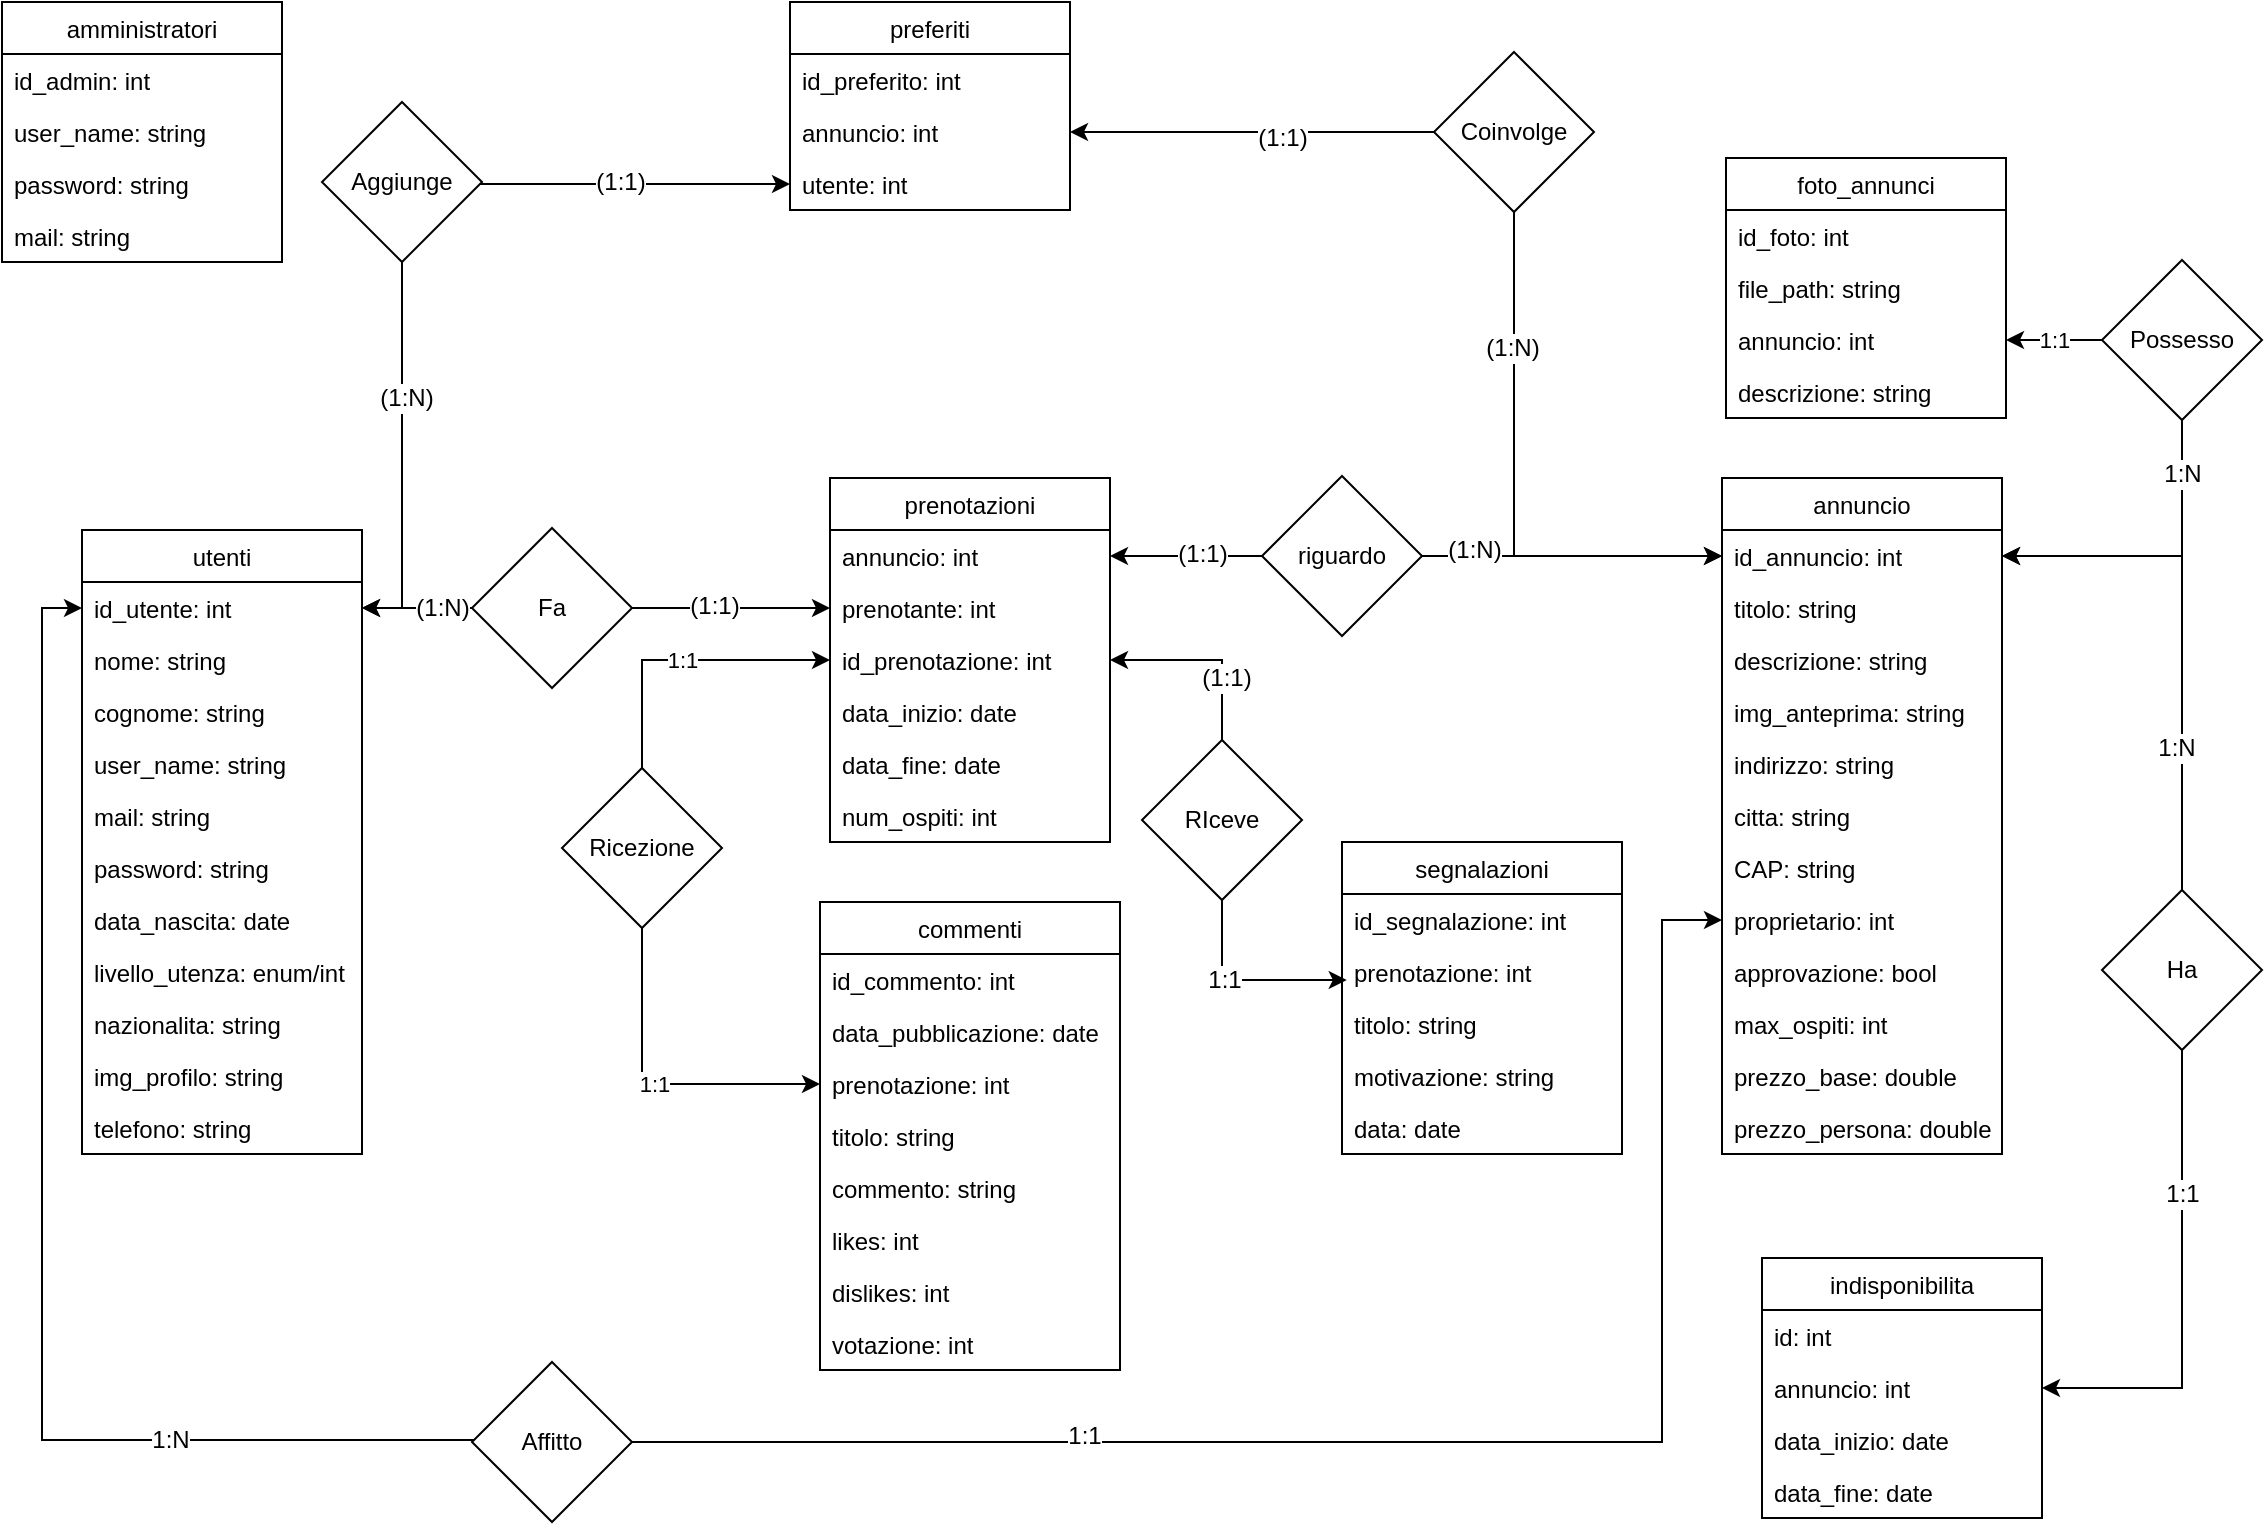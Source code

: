 <mxfile version="11.3.0" type="device" pages="1"><diagram id="mDB6iQZMyjF2fOwJsT1q" name="SchemaRelazionale"><mxGraphModel dx="1393" dy="1023" grid="1" gridSize="10" guides="1" tooltips="1" connect="1" arrows="1" fold="1" page="1" pageScale="1" pageWidth="1169" pageHeight="827" math="0" shadow="0"><root><mxCell id="0"/><mxCell id="1" parent="0"/><mxCell id="8aoSy08o6Rr9Tb-ps2_r-2" value="annuncio" style="swimlane;fontStyle=0;childLayout=stackLayout;horizontal=1;startSize=26;fillColor=none;horizontalStack=0;resizeParent=1;resizeParentMax=0;resizeLast=0;collapsible=1;marginBottom=0;" parent="1" vertex="1"><mxGeometry x="890" y="252" width="140" height="338" as="geometry"/></mxCell><mxCell id="8aoSy08o6Rr9Tb-ps2_r-3" value="id_annuncio: int" style="text;strokeColor=none;fillColor=none;align=left;verticalAlign=top;spacingLeft=4;spacingRight=4;overflow=hidden;rotatable=0;points=[[0,0.5],[1,0.5]];portConstraint=eastwest;" parent="8aoSy08o6Rr9Tb-ps2_r-2" vertex="1"><mxGeometry y="26" width="140" height="26" as="geometry"/></mxCell><mxCell id="8aoSy08o6Rr9Tb-ps2_r-4" value="titolo: string" style="text;strokeColor=none;fillColor=none;align=left;verticalAlign=top;spacingLeft=4;spacingRight=4;overflow=hidden;rotatable=0;points=[[0,0.5],[1,0.5]];portConstraint=eastwest;" parent="8aoSy08o6Rr9Tb-ps2_r-2" vertex="1"><mxGeometry y="52" width="140" height="26" as="geometry"/></mxCell><mxCell id="8aoSy08o6Rr9Tb-ps2_r-9" value="descrizione: string" style="text;strokeColor=none;fillColor=none;align=left;verticalAlign=top;spacingLeft=4;spacingRight=4;overflow=hidden;rotatable=0;points=[[0,0.5],[1,0.5]];portConstraint=eastwest;" parent="8aoSy08o6Rr9Tb-ps2_r-2" vertex="1"><mxGeometry y="78" width="140" height="26" as="geometry"/></mxCell><mxCell id="8aoSy08o6Rr9Tb-ps2_r-8" value="img_anteprima: string" style="text;strokeColor=none;fillColor=none;align=left;verticalAlign=top;spacingLeft=4;spacingRight=4;overflow=hidden;rotatable=0;points=[[0,0.5],[1,0.5]];portConstraint=eastwest;" parent="8aoSy08o6Rr9Tb-ps2_r-2" vertex="1"><mxGeometry y="104" width="140" height="26" as="geometry"/></mxCell><mxCell id="8aoSy08o6Rr9Tb-ps2_r-7" value="indirizzo: string" style="text;strokeColor=none;fillColor=none;align=left;verticalAlign=top;spacingLeft=4;spacingRight=4;overflow=hidden;rotatable=0;points=[[0,0.5],[1,0.5]];portConstraint=eastwest;" parent="8aoSy08o6Rr9Tb-ps2_r-2" vertex="1"><mxGeometry y="130" width="140" height="26" as="geometry"/></mxCell><mxCell id="8aoSy08o6Rr9Tb-ps2_r-10" value="citta: string" style="text;strokeColor=none;fillColor=none;align=left;verticalAlign=top;spacingLeft=4;spacingRight=4;overflow=hidden;rotatable=0;points=[[0,0.5],[1,0.5]];portConstraint=eastwest;" parent="8aoSy08o6Rr9Tb-ps2_r-2" vertex="1"><mxGeometry y="156" width="140" height="26" as="geometry"/></mxCell><mxCell id="8aoSy08o6Rr9Tb-ps2_r-11" value="CAP: string" style="text;strokeColor=none;fillColor=none;align=left;verticalAlign=top;spacingLeft=4;spacingRight=4;overflow=hidden;rotatable=0;points=[[0,0.5],[1,0.5]];portConstraint=eastwest;" parent="8aoSy08o6Rr9Tb-ps2_r-2" vertex="1"><mxGeometry y="182" width="140" height="26" as="geometry"/></mxCell><mxCell id="8aoSy08o6Rr9Tb-ps2_r-12" value="proprietario: int" style="text;strokeColor=none;fillColor=none;align=left;verticalAlign=top;spacingLeft=4;spacingRight=4;overflow=hidden;rotatable=0;points=[[0,0.5],[1,0.5]];portConstraint=eastwest;" parent="8aoSy08o6Rr9Tb-ps2_r-2" vertex="1"><mxGeometry y="208" width="140" height="26" as="geometry"/></mxCell><mxCell id="8aoSy08o6Rr9Tb-ps2_r-14" value="approvazione: bool" style="text;strokeColor=none;fillColor=none;align=left;verticalAlign=top;spacingLeft=4;spacingRight=4;overflow=hidden;rotatable=0;points=[[0,0.5],[1,0.5]];portConstraint=eastwest;" parent="8aoSy08o6Rr9Tb-ps2_r-2" vertex="1"><mxGeometry y="234" width="140" height="26" as="geometry"/></mxCell><mxCell id="8aoSy08o6Rr9Tb-ps2_r-90" value="max_ospiti: int" style="text;strokeColor=none;fillColor=none;align=left;verticalAlign=top;spacingLeft=4;spacingRight=4;overflow=hidden;rotatable=0;points=[[0,0.5],[1,0.5]];portConstraint=eastwest;" parent="8aoSy08o6Rr9Tb-ps2_r-2" vertex="1"><mxGeometry y="260" width="140" height="26" as="geometry"/></mxCell><mxCell id="8aoSy08o6Rr9Tb-ps2_r-91" value="prezzo_base: double" style="text;strokeColor=none;fillColor=none;align=left;verticalAlign=top;spacingLeft=4;spacingRight=4;overflow=hidden;rotatable=0;points=[[0,0.5],[1,0.5]];portConstraint=eastwest;" parent="8aoSy08o6Rr9Tb-ps2_r-2" vertex="1"><mxGeometry y="286" width="140" height="26" as="geometry"/></mxCell><mxCell id="8aoSy08o6Rr9Tb-ps2_r-5" value="prezzo_persona: double" style="text;strokeColor=none;fillColor=none;align=left;verticalAlign=top;spacingLeft=4;spacingRight=4;overflow=hidden;rotatable=0;points=[[0,0.5],[1,0.5]];portConstraint=eastwest;" parent="8aoSy08o6Rr9Tb-ps2_r-2" vertex="1"><mxGeometry y="312" width="140" height="26" as="geometry"/></mxCell><mxCell id="8aoSy08o6Rr9Tb-ps2_r-15" value="commenti" style="swimlane;fontStyle=0;childLayout=stackLayout;horizontal=1;startSize=26;fillColor=none;horizontalStack=0;resizeParent=1;resizeParentMax=0;resizeLast=0;collapsible=1;marginBottom=0;" parent="1" vertex="1"><mxGeometry x="439" y="464" width="150" height="234" as="geometry"/></mxCell><mxCell id="8aoSy08o6Rr9Tb-ps2_r-16" value="id_commento: int" style="text;strokeColor=none;fillColor=none;align=left;verticalAlign=top;spacingLeft=4;spacingRight=4;overflow=hidden;rotatable=0;points=[[0,0.5],[1,0.5]];portConstraint=eastwest;" parent="8aoSy08o6Rr9Tb-ps2_r-15" vertex="1"><mxGeometry y="26" width="150" height="26" as="geometry"/></mxCell><mxCell id="8aoSy08o6Rr9Tb-ps2_r-17" value="data_pubblicazione: date" style="text;strokeColor=none;fillColor=none;align=left;verticalAlign=top;spacingLeft=4;spacingRight=4;overflow=hidden;rotatable=0;points=[[0,0.5],[1,0.5]];portConstraint=eastwest;" parent="8aoSy08o6Rr9Tb-ps2_r-15" vertex="1"><mxGeometry y="52" width="150" height="26" as="geometry"/></mxCell><mxCell id="8aoSy08o6Rr9Tb-ps2_r-19" value="prenotazione: int" style="text;strokeColor=none;fillColor=none;align=left;verticalAlign=top;spacingLeft=4;spacingRight=4;overflow=hidden;rotatable=0;points=[[0,0.5],[1,0.5]];portConstraint=eastwest;" parent="8aoSy08o6Rr9Tb-ps2_r-15" vertex="1"><mxGeometry y="78" width="150" height="26" as="geometry"/></mxCell><mxCell id="8aoSy08o6Rr9Tb-ps2_r-20" value="titolo: string" style="text;strokeColor=none;fillColor=none;align=left;verticalAlign=top;spacingLeft=4;spacingRight=4;overflow=hidden;rotatable=0;points=[[0,0.5],[1,0.5]];portConstraint=eastwest;" parent="8aoSy08o6Rr9Tb-ps2_r-15" vertex="1"><mxGeometry y="104" width="150" height="26" as="geometry"/></mxCell><mxCell id="8aoSy08o6Rr9Tb-ps2_r-21" value="commento: string" style="text;strokeColor=none;fillColor=none;align=left;verticalAlign=top;spacingLeft=4;spacingRight=4;overflow=hidden;rotatable=0;points=[[0,0.5],[1,0.5]];portConstraint=eastwest;" parent="8aoSy08o6Rr9Tb-ps2_r-15" vertex="1"><mxGeometry y="130" width="150" height="26" as="geometry"/></mxCell><mxCell id="8aoSy08o6Rr9Tb-ps2_r-22" value="likes: int" style="text;strokeColor=none;fillColor=none;align=left;verticalAlign=top;spacingLeft=4;spacingRight=4;overflow=hidden;rotatable=0;points=[[0,0.5],[1,0.5]];portConstraint=eastwest;" parent="8aoSy08o6Rr9Tb-ps2_r-15" vertex="1"><mxGeometry y="156" width="150" height="26" as="geometry"/></mxCell><mxCell id="8aoSy08o6Rr9Tb-ps2_r-23" value="dislikes: int" style="text;strokeColor=none;fillColor=none;align=left;verticalAlign=top;spacingLeft=4;spacingRight=4;overflow=hidden;rotatable=0;points=[[0,0.5],[1,0.5]];portConstraint=eastwest;" parent="8aoSy08o6Rr9Tb-ps2_r-15" vertex="1"><mxGeometry y="182" width="150" height="26" as="geometry"/></mxCell><mxCell id="5TeNop_aK6tKviHsFSpA-15" value="votazione: int" style="text;strokeColor=none;fillColor=none;align=left;verticalAlign=top;spacingLeft=4;spacingRight=4;overflow=hidden;rotatable=0;points=[[0,0.5],[1,0.5]];portConstraint=eastwest;" parent="8aoSy08o6Rr9Tb-ps2_r-15" vertex="1"><mxGeometry y="208" width="150" height="26" as="geometry"/></mxCell><mxCell id="8aoSy08o6Rr9Tb-ps2_r-27" value="utenti" style="swimlane;fontStyle=0;childLayout=stackLayout;horizontal=1;startSize=26;fillColor=none;horizontalStack=0;resizeParent=1;resizeParentMax=0;resizeLast=0;collapsible=1;marginBottom=0;" parent="1" vertex="1"><mxGeometry x="70" y="278" width="140" height="312" as="geometry"/></mxCell><mxCell id="8aoSy08o6Rr9Tb-ps2_r-28" value="id_utente: int" style="text;strokeColor=none;fillColor=none;align=left;verticalAlign=top;spacingLeft=4;spacingRight=4;overflow=hidden;rotatable=0;points=[[0,0.5],[1,0.5]];portConstraint=eastwest;" parent="8aoSy08o6Rr9Tb-ps2_r-27" vertex="1"><mxGeometry y="26" width="140" height="26" as="geometry"/></mxCell><mxCell id="8aoSy08o6Rr9Tb-ps2_r-29" value="nome: string" style="text;strokeColor=none;fillColor=none;align=left;verticalAlign=top;spacingLeft=4;spacingRight=4;overflow=hidden;rotatable=0;points=[[0,0.5],[1,0.5]];portConstraint=eastwest;" parent="8aoSy08o6Rr9Tb-ps2_r-27" vertex="1"><mxGeometry y="52" width="140" height="26" as="geometry"/></mxCell><mxCell id="8aoSy08o6Rr9Tb-ps2_r-30" value="cognome: string" style="text;strokeColor=none;fillColor=none;align=left;verticalAlign=top;spacingLeft=4;spacingRight=4;overflow=hidden;rotatable=0;points=[[0,0.5],[1,0.5]];portConstraint=eastwest;" parent="8aoSy08o6Rr9Tb-ps2_r-27" vertex="1"><mxGeometry y="78" width="140" height="26" as="geometry"/></mxCell><mxCell id="8aoSy08o6Rr9Tb-ps2_r-31" value="user_name: string" style="text;strokeColor=none;fillColor=none;align=left;verticalAlign=top;spacingLeft=4;spacingRight=4;overflow=hidden;rotatable=0;points=[[0,0.5],[1,0.5]];portConstraint=eastwest;" parent="8aoSy08o6Rr9Tb-ps2_r-27" vertex="1"><mxGeometry y="104" width="140" height="26" as="geometry"/></mxCell><mxCell id="8aoSy08o6Rr9Tb-ps2_r-32" value="mail: string" style="text;strokeColor=none;fillColor=none;align=left;verticalAlign=top;spacingLeft=4;spacingRight=4;overflow=hidden;rotatable=0;points=[[0,0.5],[1,0.5]];portConstraint=eastwest;" parent="8aoSy08o6Rr9Tb-ps2_r-27" vertex="1"><mxGeometry y="130" width="140" height="26" as="geometry"/></mxCell><mxCell id="8aoSy08o6Rr9Tb-ps2_r-33" value="password: string" style="text;strokeColor=none;fillColor=none;align=left;verticalAlign=top;spacingLeft=4;spacingRight=4;overflow=hidden;rotatable=0;points=[[0,0.5],[1,0.5]];portConstraint=eastwest;" parent="8aoSy08o6Rr9Tb-ps2_r-27" vertex="1"><mxGeometry y="156" width="140" height="26" as="geometry"/></mxCell><mxCell id="8aoSy08o6Rr9Tb-ps2_r-34" value="data_nascita: date" style="text;strokeColor=none;fillColor=none;align=left;verticalAlign=top;spacingLeft=4;spacingRight=4;overflow=hidden;rotatable=0;points=[[0,0.5],[1,0.5]];portConstraint=eastwest;" parent="8aoSy08o6Rr9Tb-ps2_r-27" vertex="1"><mxGeometry y="182" width="140" height="26" as="geometry"/></mxCell><mxCell id="8aoSy08o6Rr9Tb-ps2_r-35" value="livello_utenza: enum/int" style="text;strokeColor=none;fillColor=none;align=left;verticalAlign=top;spacingLeft=4;spacingRight=4;overflow=hidden;rotatable=0;points=[[0,0.5],[1,0.5]];portConstraint=eastwest;" parent="8aoSy08o6Rr9Tb-ps2_r-27" vertex="1"><mxGeometry y="208" width="140" height="26" as="geometry"/></mxCell><mxCell id="8aoSy08o6Rr9Tb-ps2_r-36" value="nazionalita: string" style="text;strokeColor=none;fillColor=none;align=left;verticalAlign=top;spacingLeft=4;spacingRight=4;overflow=hidden;rotatable=0;points=[[0,0.5],[1,0.5]];portConstraint=eastwest;" parent="8aoSy08o6Rr9Tb-ps2_r-27" vertex="1"><mxGeometry y="234" width="140" height="26" as="geometry"/></mxCell><mxCell id="8aoSy08o6Rr9Tb-ps2_r-37" value="img_profilo: string" style="text;strokeColor=none;fillColor=none;align=left;verticalAlign=top;spacingLeft=4;spacingRight=4;overflow=hidden;rotatable=0;points=[[0,0.5],[1,0.5]];portConstraint=eastwest;" parent="8aoSy08o6Rr9Tb-ps2_r-27" vertex="1"><mxGeometry y="260" width="140" height="26" as="geometry"/></mxCell><mxCell id="8aoSy08o6Rr9Tb-ps2_r-38" value="telefono: string" style="text;strokeColor=none;fillColor=none;align=left;verticalAlign=top;spacingLeft=4;spacingRight=4;overflow=hidden;rotatable=0;points=[[0,0.5],[1,0.5]];portConstraint=eastwest;" parent="8aoSy08o6Rr9Tb-ps2_r-27" vertex="1"><mxGeometry y="286" width="140" height="26" as="geometry"/></mxCell><mxCell id="8aoSy08o6Rr9Tb-ps2_r-39" value="preferiti" style="swimlane;fontStyle=0;childLayout=stackLayout;horizontal=1;startSize=26;fillColor=none;horizontalStack=0;resizeParent=1;resizeParentMax=0;resizeLast=0;collapsible=1;marginBottom=0;" parent="1" vertex="1"><mxGeometry x="424" y="14" width="140" height="104" as="geometry"/></mxCell><mxCell id="8aoSy08o6Rr9Tb-ps2_r-40" value="id_preferito: int" style="text;strokeColor=none;fillColor=none;align=left;verticalAlign=top;spacingLeft=4;spacingRight=4;overflow=hidden;rotatable=0;points=[[0,0.5],[1,0.5]];portConstraint=eastwest;" parent="8aoSy08o6Rr9Tb-ps2_r-39" vertex="1"><mxGeometry y="26" width="140" height="26" as="geometry"/></mxCell><mxCell id="8aoSy08o6Rr9Tb-ps2_r-41" value="annuncio: int" style="text;strokeColor=none;fillColor=none;align=left;verticalAlign=top;spacingLeft=4;spacingRight=4;overflow=hidden;rotatable=0;points=[[0,0.5],[1,0.5]];portConstraint=eastwest;" parent="8aoSy08o6Rr9Tb-ps2_r-39" vertex="1"><mxGeometry y="52" width="140" height="26" as="geometry"/></mxCell><mxCell id="8aoSy08o6Rr9Tb-ps2_r-42" value="utente: int" style="text;strokeColor=none;fillColor=none;align=left;verticalAlign=top;spacingLeft=4;spacingRight=4;overflow=hidden;rotatable=0;points=[[0,0.5],[1,0.5]];portConstraint=eastwest;" parent="8aoSy08o6Rr9Tb-ps2_r-39" vertex="1"><mxGeometry y="78" width="140" height="26" as="geometry"/></mxCell><mxCell id="8aoSy08o6Rr9Tb-ps2_r-51" value="segnalazioni" style="swimlane;fontStyle=0;childLayout=stackLayout;horizontal=1;startSize=26;fillColor=none;horizontalStack=0;resizeParent=1;resizeParentMax=0;resizeLast=0;collapsible=1;marginBottom=0;" parent="1" vertex="1"><mxGeometry x="700" y="434" width="140" height="156" as="geometry"/></mxCell><mxCell id="8aoSy08o6Rr9Tb-ps2_r-52" value="id_segnalazione: int" style="text;strokeColor=none;fillColor=none;align=left;verticalAlign=top;spacingLeft=4;spacingRight=4;overflow=hidden;rotatable=0;points=[[0,0.5],[1,0.5]];portConstraint=eastwest;" parent="8aoSy08o6Rr9Tb-ps2_r-51" vertex="1"><mxGeometry y="26" width="140" height="26" as="geometry"/></mxCell><mxCell id="8aoSy08o6Rr9Tb-ps2_r-61" value="prenotazione: int" style="text;strokeColor=none;fillColor=none;align=left;verticalAlign=top;spacingLeft=4;spacingRight=4;overflow=hidden;rotatable=0;points=[[0,0.5],[1,0.5]];portConstraint=eastwest;" parent="8aoSy08o6Rr9Tb-ps2_r-51" vertex="1"><mxGeometry y="52" width="140" height="26" as="geometry"/></mxCell><mxCell id="8aoSy08o6Rr9Tb-ps2_r-62" value="titolo: string" style="text;strokeColor=none;fillColor=none;align=left;verticalAlign=top;spacingLeft=4;spacingRight=4;overflow=hidden;rotatable=0;points=[[0,0.5],[1,0.5]];portConstraint=eastwest;" parent="8aoSy08o6Rr9Tb-ps2_r-51" vertex="1"><mxGeometry y="78" width="140" height="26" as="geometry"/></mxCell><mxCell id="8aoSy08o6Rr9Tb-ps2_r-54" value="motivazione: string" style="text;strokeColor=none;fillColor=none;align=left;verticalAlign=top;spacingLeft=4;spacingRight=4;overflow=hidden;rotatable=0;points=[[0,0.5],[1,0.5]];portConstraint=eastwest;" parent="8aoSy08o6Rr9Tb-ps2_r-51" vertex="1"><mxGeometry y="104" width="140" height="26" as="geometry"/></mxCell><mxCell id="8aoSy08o6Rr9Tb-ps2_r-55" value="data: date" style="text;strokeColor=none;fillColor=none;align=left;verticalAlign=top;spacingLeft=4;spacingRight=4;overflow=hidden;rotatable=0;points=[[0,0.5],[1,0.5]];portConstraint=eastwest;" parent="8aoSy08o6Rr9Tb-ps2_r-51" vertex="1"><mxGeometry y="130" width="140" height="26" as="geometry"/></mxCell><mxCell id="8aoSy08o6Rr9Tb-ps2_r-63" value="foto_annunci" style="swimlane;fontStyle=0;childLayout=stackLayout;horizontal=1;startSize=26;fillColor=none;horizontalStack=0;resizeParent=1;resizeParentMax=0;resizeLast=0;collapsible=1;marginBottom=0;" parent="1" vertex="1"><mxGeometry x="892" y="92" width="140" height="130" as="geometry"/></mxCell><mxCell id="8aoSy08o6Rr9Tb-ps2_r-64" value="id_foto: int" style="text;strokeColor=none;fillColor=none;align=left;verticalAlign=top;spacingLeft=4;spacingRight=4;overflow=hidden;rotatable=0;points=[[0,0.5],[1,0.5]];portConstraint=eastwest;" parent="8aoSy08o6Rr9Tb-ps2_r-63" vertex="1"><mxGeometry y="26" width="140" height="26" as="geometry"/></mxCell><mxCell id="8aoSy08o6Rr9Tb-ps2_r-65" value="file_path: string" style="text;strokeColor=none;fillColor=none;align=left;verticalAlign=top;spacingLeft=4;spacingRight=4;overflow=hidden;rotatable=0;points=[[0,0.5],[1,0.5]];portConstraint=eastwest;" parent="8aoSy08o6Rr9Tb-ps2_r-63" vertex="1"><mxGeometry y="52" width="140" height="26" as="geometry"/></mxCell><mxCell id="8aoSy08o6Rr9Tb-ps2_r-66" value="annuncio: int" style="text;strokeColor=none;fillColor=none;align=left;verticalAlign=top;spacingLeft=4;spacingRight=4;overflow=hidden;rotatable=0;points=[[0,0.5],[1,0.5]];portConstraint=eastwest;" parent="8aoSy08o6Rr9Tb-ps2_r-63" vertex="1"><mxGeometry y="78" width="140" height="26" as="geometry"/></mxCell><mxCell id="8aoSy08o6Rr9Tb-ps2_r-67" value="descrizione: string" style="text;strokeColor=none;fillColor=none;align=left;verticalAlign=top;spacingLeft=4;spacingRight=4;overflow=hidden;rotatable=0;points=[[0,0.5],[1,0.5]];portConstraint=eastwest;" parent="8aoSy08o6Rr9Tb-ps2_r-63" vertex="1"><mxGeometry y="104" width="140" height="26" as="geometry"/></mxCell><mxCell id="NUwtZQuDFfIO99eWXQv5-7" style="edgeStyle=orthogonalEdgeStyle;rounded=0;orthogonalLoop=1;jettySize=auto;html=1;entryX=1;entryY=0.5;entryDx=0;entryDy=0;exitX=0.5;exitY=1;exitDx=0;exitDy=0;" parent="1" source="u_6Z9VHZ6nNvkFP7vWTJ-10" target="8aoSy08o6Rr9Tb-ps2_r-28" edge="1"><mxGeometry relative="1" as="geometry"><Array as="points"><mxPoint x="230" y="144"/><mxPoint x="230" y="317"/></Array></mxGeometry></mxCell><mxCell id="hIK7V4qyHLaFzNweE9QG-3" value="(1:N)" style="text;html=1;resizable=0;points=[];align=center;verticalAlign=middle;labelBackgroundColor=#ffffff;" vertex="1" connectable="0" parent="NUwtZQuDFfIO99eWXQv5-7"><mxGeometry x="-0.296" y="2" relative="1" as="geometry"><mxPoint as="offset"/></mxGeometry></mxCell><mxCell id="NUwtZQuDFfIO99eWXQv5-9" style="edgeStyle=orthogonalEdgeStyle;rounded=0;orthogonalLoop=1;jettySize=auto;html=1;entryX=1;entryY=0.5;entryDx=0;entryDy=0;exitX=0;exitY=0.5;exitDx=0;exitDy=0;" parent="1" source="u_6Z9VHZ6nNvkFP7vWTJ-13" target="8aoSy08o6Rr9Tb-ps2_r-28" edge="1"><mxGeometry relative="1" as="geometry"/></mxCell><mxCell id="hIK7V4qyHLaFzNweE9QG-1" value="(1:N)" style="text;html=1;resizable=0;points=[];align=center;verticalAlign=middle;labelBackgroundColor=#ffffff;" vertex="1" connectable="0" parent="NUwtZQuDFfIO99eWXQv5-9"><mxGeometry x="-0.711" y="1" relative="1" as="geometry"><mxPoint x="-7.5" y="-1.5" as="offset"/></mxGeometry></mxCell><mxCell id="8aoSy08o6Rr9Tb-ps2_r-70" value="prenotazioni" style="swimlane;fontStyle=0;childLayout=stackLayout;horizontal=1;startSize=26;fillColor=none;horizontalStack=0;resizeParent=1;resizeParentMax=0;resizeLast=0;collapsible=1;marginBottom=0;" parent="1" vertex="1"><mxGeometry x="444" y="252" width="140" height="182" as="geometry"/></mxCell><mxCell id="8aoSy08o6Rr9Tb-ps2_r-78" value="annuncio: int" style="text;strokeColor=none;fillColor=none;align=left;verticalAlign=top;spacingLeft=4;spacingRight=4;overflow=hidden;rotatable=0;points=[[0,0.5],[1,0.5]];portConstraint=eastwest;" parent="8aoSy08o6Rr9Tb-ps2_r-70" vertex="1"><mxGeometry y="26" width="140" height="26" as="geometry"/></mxCell><mxCell id="8aoSy08o6Rr9Tb-ps2_r-72" value="prenotante: int" style="text;strokeColor=none;fillColor=none;align=left;verticalAlign=top;spacingLeft=4;spacingRight=4;overflow=hidden;rotatable=0;points=[[0,0.5],[1,0.5]];portConstraint=eastwest;" parent="8aoSy08o6Rr9Tb-ps2_r-70" vertex="1"><mxGeometry y="52" width="140" height="26" as="geometry"/></mxCell><mxCell id="8aoSy08o6Rr9Tb-ps2_r-71" value="id_prenotazione: int" style="text;strokeColor=none;fillColor=none;align=left;verticalAlign=top;spacingLeft=4;spacingRight=4;overflow=hidden;rotatable=0;points=[[0,0.5],[1,0.5]];portConstraint=eastwest;" parent="8aoSy08o6Rr9Tb-ps2_r-70" vertex="1"><mxGeometry y="78" width="140" height="26" as="geometry"/></mxCell><mxCell id="8aoSy08o6Rr9Tb-ps2_r-73" value="data_inizio: date" style="text;strokeColor=none;fillColor=none;align=left;verticalAlign=top;spacingLeft=4;spacingRight=4;overflow=hidden;rotatable=0;points=[[0,0.5],[1,0.5]];portConstraint=eastwest;" parent="8aoSy08o6Rr9Tb-ps2_r-70" vertex="1"><mxGeometry y="104" width="140" height="26" as="geometry"/></mxCell><mxCell id="8aoSy08o6Rr9Tb-ps2_r-74" value="data_fine: date" style="text;strokeColor=none;fillColor=none;align=left;verticalAlign=top;spacingLeft=4;spacingRight=4;overflow=hidden;rotatable=0;points=[[0,0.5],[1,0.5]];portConstraint=eastwest;" parent="8aoSy08o6Rr9Tb-ps2_r-70" vertex="1"><mxGeometry y="130" width="140" height="26" as="geometry"/></mxCell><mxCell id="8aoSy08o6Rr9Tb-ps2_r-75" value="num_ospiti: int" style="text;strokeColor=none;fillColor=none;align=left;verticalAlign=top;spacingLeft=4;spacingRight=4;overflow=hidden;rotatable=0;points=[[0,0.5],[1,0.5]];portConstraint=eastwest;" parent="8aoSy08o6Rr9Tb-ps2_r-70" vertex="1"><mxGeometry y="156" width="140" height="26" as="geometry"/></mxCell><mxCell id="5TeNop_aK6tKviHsFSpA-1" value="amministratori" style="swimlane;fontStyle=0;childLayout=stackLayout;horizontal=1;startSize=26;fillColor=none;horizontalStack=0;resizeParent=1;resizeParentMax=0;resizeLast=0;collapsible=1;marginBottom=0;" parent="1" vertex="1"><mxGeometry x="30" y="14" width="140" height="130" as="geometry"/></mxCell><mxCell id="5TeNop_aK6tKviHsFSpA-2" value="id_admin: int" style="text;strokeColor=none;fillColor=none;align=left;verticalAlign=top;spacingLeft=4;spacingRight=4;overflow=hidden;rotatable=0;points=[[0,0.5],[1,0.5]];portConstraint=eastwest;" parent="5TeNop_aK6tKviHsFSpA-1" vertex="1"><mxGeometry y="26" width="140" height="26" as="geometry"/></mxCell><mxCell id="5TeNop_aK6tKviHsFSpA-3" value="user_name: string" style="text;strokeColor=none;fillColor=none;align=left;verticalAlign=top;spacingLeft=4;spacingRight=4;overflow=hidden;rotatable=0;points=[[0,0.5],[1,0.5]];portConstraint=eastwest;" parent="5TeNop_aK6tKviHsFSpA-1" vertex="1"><mxGeometry y="52" width="140" height="26" as="geometry"/></mxCell><mxCell id="5TeNop_aK6tKviHsFSpA-4" value="password: string" style="text;strokeColor=none;fillColor=none;align=left;verticalAlign=top;spacingLeft=4;spacingRight=4;overflow=hidden;rotatable=0;points=[[0,0.5],[1,0.5]];portConstraint=eastwest;" parent="5TeNop_aK6tKviHsFSpA-1" vertex="1"><mxGeometry y="78" width="140" height="26" as="geometry"/></mxCell><mxCell id="5TeNop_aK6tKviHsFSpA-5" value="mail: string" style="text;strokeColor=none;fillColor=none;align=left;verticalAlign=top;spacingLeft=4;spacingRight=4;overflow=hidden;rotatable=0;points=[[0,0.5],[1,0.5]];portConstraint=eastwest;" parent="5TeNop_aK6tKviHsFSpA-1" vertex="1"><mxGeometry y="104" width="140" height="26" as="geometry"/></mxCell><mxCell id="5TeNop_aK6tKviHsFSpA-8" value="indisponibilita" style="swimlane;fontStyle=0;childLayout=stackLayout;horizontal=1;startSize=26;fillColor=none;horizontalStack=0;resizeParent=1;resizeParentMax=0;resizeLast=0;collapsible=1;marginBottom=0;" parent="1" vertex="1"><mxGeometry x="910" y="642" width="140" height="130" as="geometry"/></mxCell><mxCell id="5TeNop_aK6tKviHsFSpA-9" value="id: int" style="text;strokeColor=none;fillColor=none;align=left;verticalAlign=top;spacingLeft=4;spacingRight=4;overflow=hidden;rotatable=0;points=[[0,0.5],[1,0.5]];portConstraint=eastwest;" parent="5TeNop_aK6tKviHsFSpA-8" vertex="1"><mxGeometry y="26" width="140" height="26" as="geometry"/></mxCell><mxCell id="5TeNop_aK6tKviHsFSpA-10" value="annuncio: int" style="text;strokeColor=none;fillColor=none;align=left;verticalAlign=top;spacingLeft=4;spacingRight=4;overflow=hidden;rotatable=0;points=[[0,0.5],[1,0.5]];portConstraint=eastwest;" parent="5TeNop_aK6tKviHsFSpA-8" vertex="1"><mxGeometry y="52" width="140" height="26" as="geometry"/></mxCell><mxCell id="5TeNop_aK6tKviHsFSpA-11" value="data_inizio: date" style="text;strokeColor=none;fillColor=none;align=left;verticalAlign=top;spacingLeft=4;spacingRight=4;overflow=hidden;rotatable=0;points=[[0,0.5],[1,0.5]];portConstraint=eastwest;" parent="5TeNop_aK6tKviHsFSpA-8" vertex="1"><mxGeometry y="78" width="140" height="26" as="geometry"/></mxCell><mxCell id="5TeNop_aK6tKviHsFSpA-12" value="data_fine: date" style="text;strokeColor=none;fillColor=none;align=left;verticalAlign=top;spacingLeft=4;spacingRight=4;overflow=hidden;rotatable=0;points=[[0,0.5],[1,0.5]];portConstraint=eastwest;" parent="5TeNop_aK6tKviHsFSpA-8" vertex="1"><mxGeometry y="104" width="140" height="26" as="geometry"/></mxCell><mxCell id="u_6Z9VHZ6nNvkFP7vWTJ-3" style="edgeStyle=orthogonalEdgeStyle;rounded=0;orthogonalLoop=1;jettySize=auto;html=1;entryX=0;entryY=0.5;entryDx=0;entryDy=0;startArrow=none;startFill=0;endArrow=classic;endFill=1;" parent="1" source="u_6Z9VHZ6nNvkFP7vWTJ-1" target="8aoSy08o6Rr9Tb-ps2_r-12" edge="1"><mxGeometry relative="1" as="geometry"><Array as="points"><mxPoint x="860" y="734"/><mxPoint x="860" y="473"/></Array></mxGeometry></mxCell><mxCell id="hIK7V4qyHLaFzNweE9QG-29" value="1:1" style="text;html=1;resizable=0;points=[];align=center;verticalAlign=middle;labelBackgroundColor=#ffffff;" vertex="1" connectable="0" parent="u_6Z9VHZ6nNvkFP7vWTJ-3"><mxGeometry x="-0.442" y="3" relative="1" as="geometry"><mxPoint x="1" as="offset"/></mxGeometry></mxCell><mxCell id="u_6Z9VHZ6nNvkFP7vWTJ-4" style="edgeStyle=orthogonalEdgeStyle;rounded=0;orthogonalLoop=1;jettySize=auto;html=1;entryX=0;entryY=0.5;entryDx=0;entryDy=0;startArrow=none;startFill=0;endArrow=classic;endFill=1;" parent="1" source="u_6Z9VHZ6nNvkFP7vWTJ-1" target="8aoSy08o6Rr9Tb-ps2_r-28" edge="1"><mxGeometry relative="1" as="geometry"><Array as="points"><mxPoint x="50" y="733"/><mxPoint x="50" y="317"/></Array></mxGeometry></mxCell><mxCell id="hIK7V4qyHLaFzNweE9QG-28" value="1:N" style="text;html=1;resizable=0;points=[];align=center;verticalAlign=middle;labelBackgroundColor=#ffffff;" vertex="1" connectable="0" parent="u_6Z9VHZ6nNvkFP7vWTJ-4"><mxGeometry x="-0.529" relative="1" as="geometry"><mxPoint x="1" as="offset"/></mxGeometry></mxCell><mxCell id="u_6Z9VHZ6nNvkFP7vWTJ-1" value="Affitto" style="rhombus;whiteSpace=wrap;html=1;" parent="1" vertex="1"><mxGeometry x="265" y="694" width="80" height="80" as="geometry"/></mxCell><mxCell id="u_6Z9VHZ6nNvkFP7vWTJ-9" value="1:1" style="edgeStyle=orthogonalEdgeStyle;rounded=0;orthogonalLoop=1;jettySize=auto;html=1;entryX=0;entryY=0.5;entryDx=0;entryDy=0;startArrow=none;startFill=0;endArrow=classic;endFill=1;exitX=0.5;exitY=0;exitDx=0;exitDy=0;" parent="1" source="u_6Z9VHZ6nNvkFP7vWTJ-5" target="8aoSy08o6Rr9Tb-ps2_r-71" edge="1"><mxGeometry relative="1" as="geometry"/></mxCell><mxCell id="hIK7V4qyHLaFzNweE9QG-31" value="1:1" style="edgeStyle=orthogonalEdgeStyle;rounded=0;orthogonalLoop=1;jettySize=auto;html=1;entryX=0;entryY=0.5;entryDx=0;entryDy=0;" edge="1" parent="1" source="u_6Z9VHZ6nNvkFP7vWTJ-5" target="8aoSy08o6Rr9Tb-ps2_r-19"><mxGeometry relative="1" as="geometry"/></mxCell><mxCell id="u_6Z9VHZ6nNvkFP7vWTJ-5" value="Ricezione" style="rhombus;whiteSpace=wrap;html=1;" parent="1" vertex="1"><mxGeometry x="310" y="397" width="80" height="80" as="geometry"/></mxCell><mxCell id="u_6Z9VHZ6nNvkFP7vWTJ-31" style="edgeStyle=orthogonalEdgeStyle;rounded=0;orthogonalLoop=1;jettySize=auto;html=1;startArrow=none;startFill=0;endArrow=classic;endFill=1;" parent="1" source="u_6Z9VHZ6nNvkFP7vWTJ-10" target="8aoSy08o6Rr9Tb-ps2_r-42" edge="1"><mxGeometry relative="1" as="geometry"><Array as="points"><mxPoint x="330" y="105"/><mxPoint x="330" y="105"/></Array></mxGeometry></mxCell><mxCell id="hIK7V4qyHLaFzNweE9QG-4" value="(1:1)" style="text;html=1;resizable=0;points=[];align=center;verticalAlign=middle;labelBackgroundColor=#ffffff;" vertex="1" connectable="0" parent="u_6Z9VHZ6nNvkFP7vWTJ-31"><mxGeometry x="-0.102" y="1" relative="1" as="geometry"><mxPoint as="offset"/></mxGeometry></mxCell><mxCell id="u_6Z9VHZ6nNvkFP7vWTJ-10" value="Aggiunge" style="rhombus;whiteSpace=wrap;html=1;" parent="1" vertex="1"><mxGeometry x="190" y="64" width="80" height="80" as="geometry"/></mxCell><mxCell id="u_6Z9VHZ6nNvkFP7vWTJ-30" style="edgeStyle=orthogonalEdgeStyle;rounded=0;orthogonalLoop=1;jettySize=auto;html=1;entryX=0;entryY=0.5;entryDx=0;entryDy=0;startArrow=none;startFill=0;endArrow=classic;endFill=1;" parent="1" source="u_6Z9VHZ6nNvkFP7vWTJ-13" target="8aoSy08o6Rr9Tb-ps2_r-72" edge="1"><mxGeometry relative="1" as="geometry"/></mxCell><mxCell id="hIK7V4qyHLaFzNweE9QG-2" value="(1:1)" style="text;html=1;resizable=0;points=[];align=center;verticalAlign=middle;labelBackgroundColor=#ffffff;" vertex="1" connectable="0" parent="u_6Z9VHZ6nNvkFP7vWTJ-30"><mxGeometry y="9" relative="1" as="geometry"><mxPoint x="-9" y="8" as="offset"/></mxGeometry></mxCell><mxCell id="u_6Z9VHZ6nNvkFP7vWTJ-13" value="Fa" style="rhombus;whiteSpace=wrap;html=1;" parent="1" vertex="1"><mxGeometry x="265" y="277" width="80" height="80" as="geometry"/></mxCell><mxCell id="u_6Z9VHZ6nNvkFP7vWTJ-38" style="edgeStyle=orthogonalEdgeStyle;rounded=0;orthogonalLoop=1;jettySize=auto;html=1;entryX=1;entryY=0.5;entryDx=0;entryDy=0;startArrow=none;startFill=0;endArrow=classic;endFill=1;" parent="1" source="u_6Z9VHZ6nNvkFP7vWTJ-16" target="8aoSy08o6Rr9Tb-ps2_r-41" edge="1"><mxGeometry relative="1" as="geometry"/></mxCell><mxCell id="hIK7V4qyHLaFzNweE9QG-5" value="(1:1)" style="text;html=1;resizable=0;points=[];align=center;verticalAlign=middle;labelBackgroundColor=#ffffff;" vertex="1" connectable="0" parent="u_6Z9VHZ6nNvkFP7vWTJ-38"><mxGeometry x="-0.163" y="3" relative="1" as="geometry"><mxPoint as="offset"/></mxGeometry></mxCell><mxCell id="u_6Z9VHZ6nNvkFP7vWTJ-39" style="edgeStyle=orthogonalEdgeStyle;rounded=0;orthogonalLoop=1;jettySize=auto;html=1;entryX=0;entryY=0.5;entryDx=0;entryDy=0;startArrow=none;startFill=0;endArrow=classic;endFill=1;" parent="1" source="u_6Z9VHZ6nNvkFP7vWTJ-16" target="8aoSy08o6Rr9Tb-ps2_r-3" edge="1"><mxGeometry relative="1" as="geometry"/></mxCell><mxCell id="hIK7V4qyHLaFzNweE9QG-6" value="(1:N)" style="text;html=1;resizable=0;points=[];align=center;verticalAlign=middle;labelBackgroundColor=#ffffff;" vertex="1" connectable="0" parent="u_6Z9VHZ6nNvkFP7vWTJ-39"><mxGeometry x="-0.511" y="-1" relative="1" as="geometry"><mxPoint as="offset"/></mxGeometry></mxCell><mxCell id="u_6Z9VHZ6nNvkFP7vWTJ-16" value="Coinvolge" style="rhombus;whiteSpace=wrap;html=1;" parent="1" vertex="1"><mxGeometry x="746" y="39" width="80" height="80" as="geometry"/></mxCell><mxCell id="u_6Z9VHZ6nNvkFP7vWTJ-36" style="edgeStyle=orthogonalEdgeStyle;rounded=0;orthogonalLoop=1;jettySize=auto;html=1;entryX=1;entryY=0.5;entryDx=0;entryDy=0;startArrow=none;startFill=0;endArrow=classic;endFill=1;" parent="1" source="u_6Z9VHZ6nNvkFP7vWTJ-19" target="8aoSy08o6Rr9Tb-ps2_r-78" edge="1"><mxGeometry relative="1" as="geometry"/></mxCell><mxCell id="hIK7V4qyHLaFzNweE9QG-7" value="(1:1)" style="text;html=1;resizable=0;points=[];align=center;verticalAlign=middle;labelBackgroundColor=#ffffff;" vertex="1" connectable="0" parent="u_6Z9VHZ6nNvkFP7vWTJ-36"><mxGeometry x="-0.205" y="-1" relative="1" as="geometry"><mxPoint as="offset"/></mxGeometry></mxCell><mxCell id="u_6Z9VHZ6nNvkFP7vWTJ-37" style="edgeStyle=orthogonalEdgeStyle;rounded=0;orthogonalLoop=1;jettySize=auto;html=1;entryX=0;entryY=0.5;entryDx=0;entryDy=0;startArrow=none;startFill=0;endArrow=classic;endFill=1;" parent="1" source="u_6Z9VHZ6nNvkFP7vWTJ-19" target="8aoSy08o6Rr9Tb-ps2_r-3" edge="1"><mxGeometry relative="1" as="geometry"/></mxCell><mxCell id="hIK7V4qyHLaFzNweE9QG-8" value="(1:N)" style="text;html=1;resizable=0;points=[];align=center;verticalAlign=middle;labelBackgroundColor=#ffffff;" vertex="1" connectable="0" parent="u_6Z9VHZ6nNvkFP7vWTJ-37"><mxGeometry x="-0.655" y="3" relative="1" as="geometry"><mxPoint as="offset"/></mxGeometry></mxCell><mxCell id="u_6Z9VHZ6nNvkFP7vWTJ-19" value="riguardo" style="rhombus;whiteSpace=wrap;html=1;" parent="1" vertex="1"><mxGeometry x="660" y="251" width="80" height="80" as="geometry"/></mxCell><mxCell id="u_6Z9VHZ6nNvkFP7vWTJ-34" style="edgeStyle=orthogonalEdgeStyle;rounded=0;orthogonalLoop=1;jettySize=auto;html=1;entryX=1;entryY=0.5;entryDx=0;entryDy=0;startArrow=none;startFill=0;endArrow=classic;endFill=1;" parent="1" source="u_6Z9VHZ6nNvkFP7vWTJ-22" target="8aoSy08o6Rr9Tb-ps2_r-71" edge="1"><mxGeometry relative="1" as="geometry"/></mxCell><mxCell id="hIK7V4qyHLaFzNweE9QG-9" value="(1:1)" style="text;html=1;resizable=0;points=[];align=center;verticalAlign=middle;labelBackgroundColor=#ffffff;" vertex="1" connectable="0" parent="u_6Z9VHZ6nNvkFP7vWTJ-34"><mxGeometry x="-0.355" y="-2" relative="1" as="geometry"><mxPoint as="offset"/></mxGeometry></mxCell><mxCell id="u_6Z9VHZ6nNvkFP7vWTJ-35" style="edgeStyle=orthogonalEdgeStyle;rounded=0;orthogonalLoop=1;jettySize=auto;html=1;entryX=0.017;entryY=0.654;entryDx=0;entryDy=0;entryPerimeter=0;startArrow=none;startFill=0;endArrow=classic;endFill=1;" parent="1" source="u_6Z9VHZ6nNvkFP7vWTJ-22" target="8aoSy08o6Rr9Tb-ps2_r-61" edge="1"><mxGeometry relative="1" as="geometry"/></mxCell><mxCell id="hIK7V4qyHLaFzNweE9QG-10" value="1:1" style="text;html=1;resizable=0;points=[];align=center;verticalAlign=middle;labelBackgroundColor=#ffffff;" vertex="1" connectable="0" parent="u_6Z9VHZ6nNvkFP7vWTJ-35"><mxGeometry x="-0.216" y="1" relative="1" as="geometry"><mxPoint x="1" y="1" as="offset"/></mxGeometry></mxCell><mxCell id="u_6Z9VHZ6nNvkFP7vWTJ-22" value="RIceve" style="rhombus;whiteSpace=wrap;html=1;" parent="1" vertex="1"><mxGeometry x="600" y="383" width="80" height="80" as="geometry"/></mxCell><mxCell id="hIK7V4qyHLaFzNweE9QG-19" value="1:1" style="edgeStyle=orthogonalEdgeStyle;rounded=0;orthogonalLoop=1;jettySize=auto;html=1;entryX=1;entryY=0.5;entryDx=0;entryDy=0;" edge="1" parent="1" source="u_6Z9VHZ6nNvkFP7vWTJ-23" target="8aoSy08o6Rr9Tb-ps2_r-66"><mxGeometry relative="1" as="geometry"/></mxCell><mxCell id="hIK7V4qyHLaFzNweE9QG-20" style="edgeStyle=orthogonalEdgeStyle;rounded=0;orthogonalLoop=1;jettySize=auto;html=1;entryX=1;entryY=0.5;entryDx=0;entryDy=0;" edge="1" parent="1" source="u_6Z9VHZ6nNvkFP7vWTJ-23" target="8aoSy08o6Rr9Tb-ps2_r-3"><mxGeometry relative="1" as="geometry"/></mxCell><mxCell id="hIK7V4qyHLaFzNweE9QG-21" value="1:N" style="text;html=1;resizable=0;points=[];align=center;verticalAlign=middle;labelBackgroundColor=#ffffff;" vertex="1" connectable="0" parent="hIK7V4qyHLaFzNweE9QG-20"><mxGeometry x="-0.165" y="-1" relative="1" as="geometry"><mxPoint x="1" y="-39" as="offset"/></mxGeometry></mxCell><mxCell id="u_6Z9VHZ6nNvkFP7vWTJ-23" value="Possesso" style="rhombus;whiteSpace=wrap;html=1;" parent="1" vertex="1"><mxGeometry x="1080" y="143" width="80" height="80" as="geometry"/></mxCell><mxCell id="hIK7V4qyHLaFzNweE9QG-23" style="edgeStyle=orthogonalEdgeStyle;rounded=0;orthogonalLoop=1;jettySize=auto;html=1;entryX=1;entryY=0.5;entryDx=0;entryDy=0;" edge="1" parent="1" source="u_6Z9VHZ6nNvkFP7vWTJ-26" target="8aoSy08o6Rr9Tb-ps2_r-3"><mxGeometry relative="1" as="geometry"/></mxCell><mxCell id="hIK7V4qyHLaFzNweE9QG-24" value="1:N" style="text;html=1;resizable=0;points=[];align=center;verticalAlign=middle;labelBackgroundColor=#ffffff;" vertex="1" connectable="0" parent="hIK7V4qyHLaFzNweE9QG-23"><mxGeometry x="-0.449" y="3" relative="1" as="geometry"><mxPoint as="offset"/></mxGeometry></mxCell><mxCell id="hIK7V4qyHLaFzNweE9QG-26" style="edgeStyle=orthogonalEdgeStyle;rounded=0;orthogonalLoop=1;jettySize=auto;html=1;entryX=1;entryY=0.5;entryDx=0;entryDy=0;" edge="1" parent="1" source="u_6Z9VHZ6nNvkFP7vWTJ-26" target="5TeNop_aK6tKviHsFSpA-10"><mxGeometry relative="1" as="geometry"/></mxCell><mxCell id="hIK7V4qyHLaFzNweE9QG-27" value="1:1" style="text;html=1;resizable=0;points=[];align=center;verticalAlign=middle;labelBackgroundColor=#ffffff;" vertex="1" connectable="0" parent="hIK7V4qyHLaFzNweE9QG-26"><mxGeometry x="-0.399" relative="1" as="geometry"><mxPoint as="offset"/></mxGeometry></mxCell><mxCell id="u_6Z9VHZ6nNvkFP7vWTJ-26" value="Ha" style="rhombus;whiteSpace=wrap;html=1;" parent="1" vertex="1"><mxGeometry x="1080" y="458" width="80" height="80" as="geometry"/></mxCell></root></mxGraphModel></diagram></mxfile>